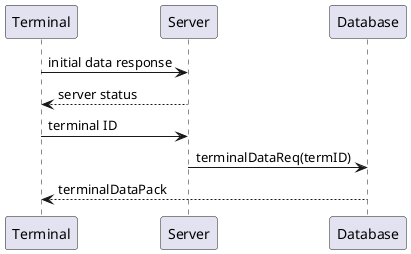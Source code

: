 @startuml

participant Terminal
participant Server
participant Database

Terminal -> Server : initial data response
Server --> Terminal : server status
Terminal -> Server : terminal ID
Server -> Database : terminalDataReq(termID)
Database --> Terminal : terminalDataPack

@enduml
